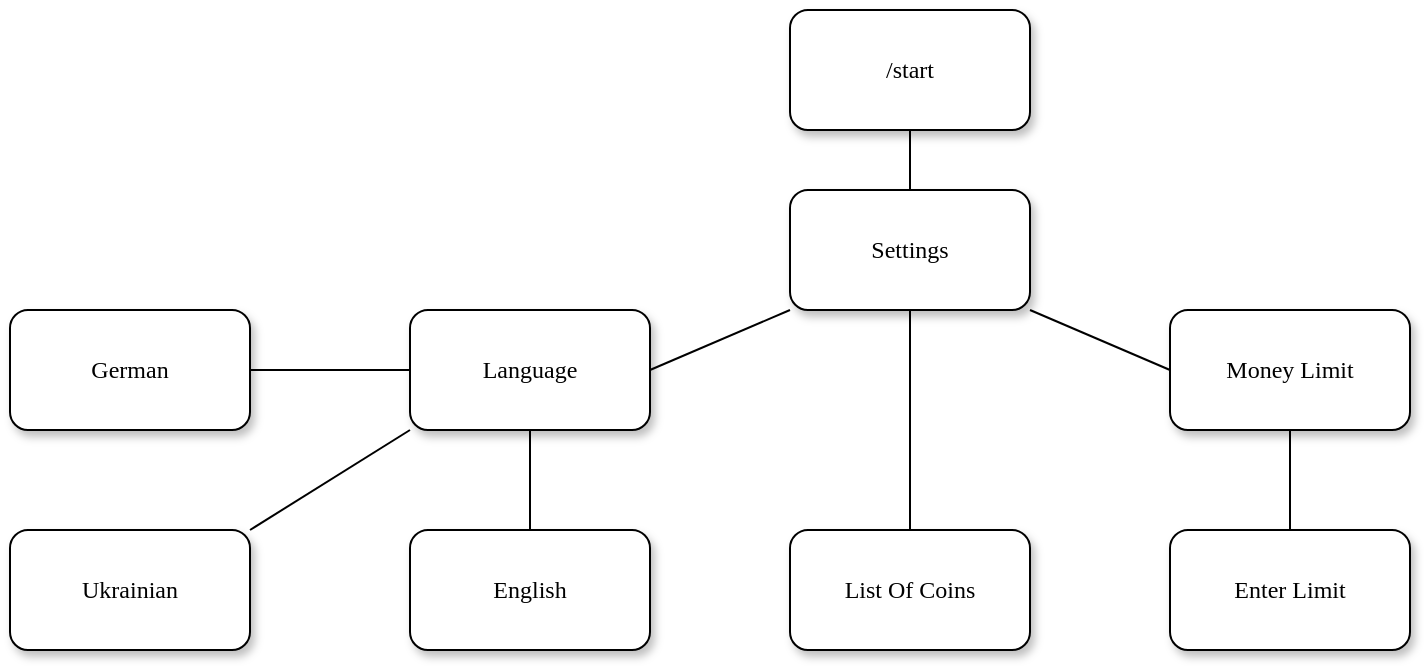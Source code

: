 <mxfile version="24.0.4" type="github">
  <diagram name="Page-1" id="10a91c8b-09ff-31b1-d368-03940ed4cc9e">
    <mxGraphModel dx="926" dy="523" grid="1" gridSize="10" guides="1" tooltips="1" connect="1" arrows="1" fold="1" page="1" pageScale="1" pageWidth="1100" pageHeight="850" background="none" math="0" shadow="0">
      <root>
        <mxCell id="0" />
        <mxCell id="1" parent="0" />
        <mxCell id="62893188c0fa7362-1" value="/start" style="whiteSpace=wrap;html=1;rounded=1;shadow=1;labelBackgroundColor=none;strokeWidth=1;fontFamily=Verdana;fontSize=12;align=center;" parent="1" vertex="1">
          <mxGeometry x="610" y="50" width="120" height="60" as="geometry" />
        </mxCell>
        <mxCell id="62893188c0fa7362-2" value="Settings" style="whiteSpace=wrap;html=1;rounded=1;shadow=1;labelBackgroundColor=none;strokeWidth=1;fontFamily=Verdana;fontSize=12;align=center;" parent="1" vertex="1">
          <mxGeometry x="610" y="140" width="120" height="60" as="geometry" />
        </mxCell>
        <mxCell id="62893188c0fa7362-5" value="" style="rounded=0;html=1;labelBackgroundColor=none;startArrow=none;startFill=0;startSize=5;endArrow=none;endFill=0;endSize=5;jettySize=auto;orthogonalLoop=1;strokeWidth=1;fontFamily=Verdana;fontSize=12" parent="1" source="62893188c0fa7362-1" target="62893188c0fa7362-2" edge="1">
          <mxGeometry x="-0.359" y="-11" relative="1" as="geometry">
            <mxPoint as="offset" />
          </mxGeometry>
        </mxCell>
        <mxCell id="62893188c0fa7362-8" value="Language" style="whiteSpace=wrap;html=1;rounded=1;shadow=1;labelBackgroundColor=none;strokeWidth=1;fontFamily=Verdana;fontSize=12;align=center;" parent="1" vertex="1">
          <mxGeometry x="420" y="200" width="120" height="60" as="geometry" />
        </mxCell>
        <mxCell id="62893188c0fa7362-9" value="List Of Coins" style="whiteSpace=wrap;html=1;rounded=1;shadow=1;labelBackgroundColor=none;strokeWidth=1;fontFamily=Verdana;fontSize=12;align=center;" parent="1" vertex="1">
          <mxGeometry x="610" y="310" width="120" height="60" as="geometry" />
        </mxCell>
        <mxCell id="62893188c0fa7362-14" value="" style="rounded=0;html=1;labelBackgroundColor=none;startArrow=none;startFill=0;startSize=5;endArrow=none;endFill=0;endSize=5;jettySize=auto;orthogonalLoop=1;strokeWidth=1;fontFamily=Verdana;fontSize=12;exitX=0;exitY=1;exitDx=0;exitDy=0;entryX=1;entryY=0.5;entryDx=0;entryDy=0;" parent="1" source="62893188c0fa7362-2" target="62893188c0fa7362-8" edge="1">
          <mxGeometry x="-0.2" y="-14" relative="1" as="geometry">
            <mxPoint as="offset" />
          </mxGeometry>
        </mxCell>
        <mxCell id="62893188c0fa7362-15" value="" style="rounded=0;html=1;labelBackgroundColor=none;startArrow=none;startFill=0;startSize=5;endArrow=none;endFill=0;endSize=5;jettySize=auto;orthogonalLoop=1;strokeWidth=1;fontFamily=Verdana;fontSize=12;fontColor=default;" parent="1" source="62893188c0fa7362-2" target="62893188c0fa7362-9" edge="1">
          <mxGeometry x="-0.208" y="14" relative="1" as="geometry">
            <mxPoint as="offset" />
          </mxGeometry>
        </mxCell>
        <mxCell id="bpBPfMFfXN8KMH_KIT8_-2" value="Money Limit" style="whiteSpace=wrap;html=1;rounded=1;shadow=1;labelBackgroundColor=none;strokeWidth=1;fontFamily=Verdana;fontSize=12;align=center;" vertex="1" parent="1">
          <mxGeometry x="800" y="200" width="120" height="60" as="geometry" />
        </mxCell>
        <mxCell id="bpBPfMFfXN8KMH_KIT8_-3" value="" style="rounded=0;html=1;labelBackgroundColor=none;startArrow=none;startFill=0;startSize=5;endArrow=none;endFill=0;endSize=5;jettySize=auto;orthogonalLoop=1;strokeWidth=1;fontFamily=Verdana;fontSize=12;fontColor=default;exitX=1;exitY=1;exitDx=0;exitDy=0;entryX=0;entryY=0.5;entryDx=0;entryDy=0;" edge="1" parent="1" target="bpBPfMFfXN8KMH_KIT8_-2" source="62893188c0fa7362-2">
          <mxGeometry x="-0.208" y="14" relative="1" as="geometry">
            <mxPoint as="offset" />
            <mxPoint x="550" y="210" as="sourcePoint" />
            <mxPoint x="610" y="235" as="targetPoint" />
          </mxGeometry>
        </mxCell>
        <mxCell id="bpBPfMFfXN8KMH_KIT8_-4" value="Enter Limit" style="whiteSpace=wrap;html=1;rounded=1;shadow=1;labelBackgroundColor=none;strokeWidth=1;fontFamily=Verdana;fontSize=12;align=center;" vertex="1" parent="1">
          <mxGeometry x="800" y="310" width="120" height="60" as="geometry" />
        </mxCell>
        <mxCell id="bpBPfMFfXN8KMH_KIT8_-5" value="" style="rounded=0;html=1;labelBackgroundColor=none;startArrow=none;startFill=0;startSize=5;endArrow=none;endFill=0;endSize=5;jettySize=auto;orthogonalLoop=1;strokeWidth=1;fontFamily=Verdana;fontSize=12;fontColor=default;exitX=0.5;exitY=1;exitDx=0;exitDy=0;entryX=0.5;entryY=0;entryDx=0;entryDy=0;" edge="1" parent="1" target="bpBPfMFfXN8KMH_KIT8_-4" source="bpBPfMFfXN8KMH_KIT8_-2">
          <mxGeometry x="-0.208" y="14" relative="1" as="geometry">
            <mxPoint as="offset" />
            <mxPoint x="660" y="290" as="sourcePoint" />
            <mxPoint x="720" y="295" as="targetPoint" />
          </mxGeometry>
        </mxCell>
        <mxCell id="bpBPfMFfXN8KMH_KIT8_-6" value="Ukrainian" style="whiteSpace=wrap;html=1;rounded=1;shadow=1;labelBackgroundColor=none;strokeWidth=1;fontFamily=Verdana;fontSize=12;align=center;" vertex="1" parent="1">
          <mxGeometry x="220" y="310" width="120" height="60" as="geometry" />
        </mxCell>
        <mxCell id="bpBPfMFfXN8KMH_KIT8_-7" value="" style="rounded=0;html=1;labelBackgroundColor=none;startArrow=none;startFill=0;startSize=5;endArrow=none;endFill=0;endSize=5;jettySize=auto;orthogonalLoop=1;strokeWidth=1;fontFamily=Verdana;fontSize=12;fontColor=default;exitX=0;exitY=1;exitDx=0;exitDy=0;entryX=1;entryY=0;entryDx=0;entryDy=0;" edge="1" parent="1" target="bpBPfMFfXN8KMH_KIT8_-6" source="62893188c0fa7362-8">
          <mxGeometry x="-0.208" y="14" relative="1" as="geometry">
            <mxPoint as="offset" />
            <mxPoint x="30" y="350" as="sourcePoint" />
            <mxPoint x="90" y="355" as="targetPoint" />
          </mxGeometry>
        </mxCell>
        <mxCell id="bpBPfMFfXN8KMH_KIT8_-8" value="English" style="whiteSpace=wrap;html=1;rounded=1;shadow=1;labelBackgroundColor=none;strokeWidth=1;fontFamily=Verdana;fontSize=12;align=center;" vertex="1" parent="1">
          <mxGeometry x="420" y="310" width="120" height="60" as="geometry" />
        </mxCell>
        <mxCell id="bpBPfMFfXN8KMH_KIT8_-9" value="" style="rounded=0;html=1;labelBackgroundColor=none;startArrow=none;startFill=0;startSize=5;endArrow=none;endFill=0;endSize=5;jettySize=auto;orthogonalLoop=1;strokeWidth=1;fontFamily=Verdana;fontSize=12;fontColor=default;exitX=0.5;exitY=1;exitDx=0;exitDy=0;entryX=0.5;entryY=0;entryDx=0;entryDy=0;" edge="1" parent="1" target="bpBPfMFfXN8KMH_KIT8_-8" source="62893188c0fa7362-8">
          <mxGeometry x="-0.208" y="14" relative="1" as="geometry">
            <mxPoint as="offset" />
            <mxPoint x="250" y="390" as="sourcePoint" />
            <mxPoint x="310" y="395" as="targetPoint" />
          </mxGeometry>
        </mxCell>
        <mxCell id="bpBPfMFfXN8KMH_KIT8_-10" value="German" style="whiteSpace=wrap;html=1;rounded=1;shadow=1;labelBackgroundColor=none;strokeWidth=1;fontFamily=Verdana;fontSize=12;align=center;" vertex="1" parent="1">
          <mxGeometry x="220" y="200" width="120" height="60" as="geometry" />
        </mxCell>
        <mxCell id="bpBPfMFfXN8KMH_KIT8_-11" value="" style="rounded=0;html=1;labelBackgroundColor=none;startArrow=none;startFill=0;startSize=5;endArrow=none;endFill=0;endSize=5;jettySize=auto;orthogonalLoop=1;strokeWidth=1;fontFamily=Verdana;fontSize=12;fontColor=default;exitX=0;exitY=0.5;exitDx=0;exitDy=0;entryX=1;entryY=0.5;entryDx=0;entryDy=0;" edge="1" parent="1" target="bpBPfMFfXN8KMH_KIT8_-10" source="62893188c0fa7362-8">
          <mxGeometry x="-0.208" y="14" relative="1" as="geometry">
            <mxPoint as="offset" />
            <mxPoint x="230" y="280" as="sourcePoint" />
            <mxPoint x="60" y="235" as="targetPoint" />
          </mxGeometry>
        </mxCell>
      </root>
    </mxGraphModel>
  </diagram>
</mxfile>
